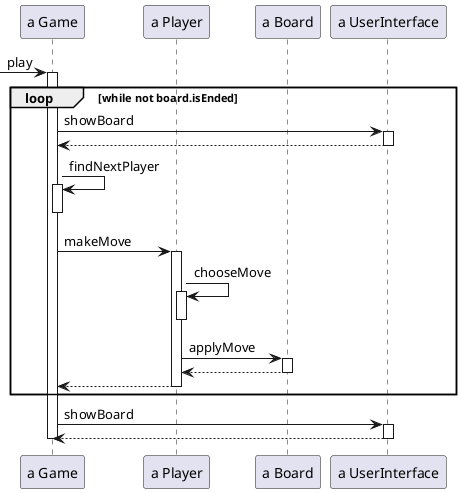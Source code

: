 @startuml
participant "a Game" as game
participant "a Player" as player
participant "a Board" as board
participant "a UserInterface" as ui

[-> game : play
activate game

loop while not board.isEnded

game -> ui : showBoard
activate ui
ui --> game
deactivate ui

game -> game : findNextPlayer
activate game
deactivate game

game -> player : makeMove
activate player
player -> player : chooseMove
activate player
deactivate player
player -> board : applyMove
activate board
board --> player
deactivate board

player --> game
deactivate player

end

game -> ui : showBoard
activate ui
ui --> game
deactivate ui


deactivate game
@enduml

